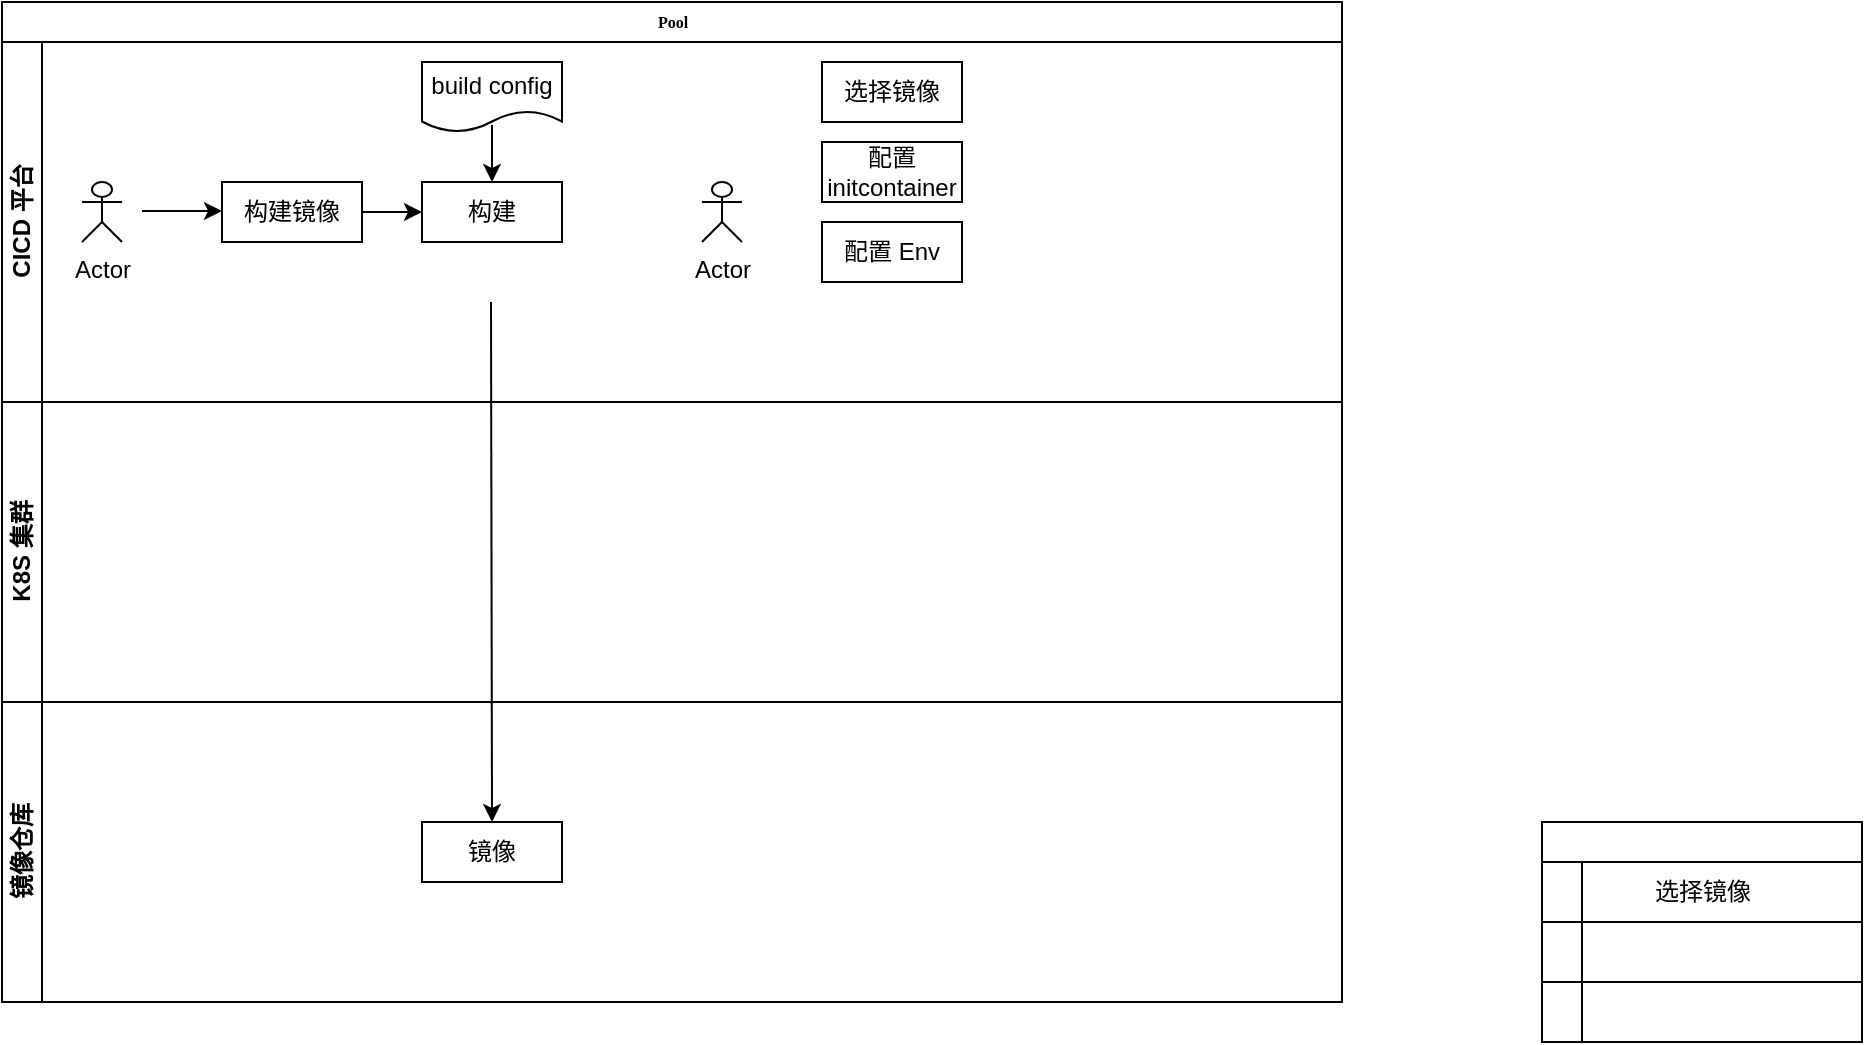 <mxfile version="20.6.0" type="github">
  <diagram name="Page-1" id="c7488fd3-1785-93aa-aadb-54a6760d102a">
    <mxGraphModel dx="946" dy="614" grid="1" gridSize="10" guides="1" tooltips="1" connect="1" arrows="1" fold="1" page="1" pageScale="1" pageWidth="1100" pageHeight="850" background="none" math="0" shadow="0">
      <root>
        <mxCell id="0" />
        <mxCell id="1" parent="0" />
        <mxCell id="2b4e8129b02d487f-1" value="Pool" style="swimlane;html=1;childLayout=stackLayout;horizontal=1;startSize=20;horizontalStack=0;rounded=0;shadow=0;labelBackgroundColor=none;strokeWidth=1;fontFamily=Verdana;fontSize=8;align=center;" parent="1" vertex="1">
          <mxGeometry x="90" y="80" width="670" height="500" as="geometry" />
        </mxCell>
        <mxCell id="2b4e8129b02d487f-2" value="CICD 平台" style="swimlane;html=1;startSize=20;horizontal=0;" parent="2b4e8129b02d487f-1" vertex="1">
          <mxGeometry y="20" width="670" height="180" as="geometry" />
        </mxCell>
        <mxCell id="LBiqWSKvaIRxEotlT_i5-7" value="Actor" style="shape=umlActor;verticalLabelPosition=bottom;verticalAlign=top;html=1;outlineConnect=0;" vertex="1" parent="2b4e8129b02d487f-2">
          <mxGeometry x="40" y="70" width="20" height="30" as="geometry" />
        </mxCell>
        <mxCell id="LBiqWSKvaIRxEotlT_i5-13" value="构建镜像" style="rounded=0;whiteSpace=wrap;html=1;" vertex="1" parent="2b4e8129b02d487f-2">
          <mxGeometry x="110" y="70" width="70" height="30" as="geometry" />
        </mxCell>
        <mxCell id="LBiqWSKvaIRxEotlT_i5-14" value="" style="endArrow=classic;html=1;rounded=0;" edge="1" parent="2b4e8129b02d487f-2">
          <mxGeometry width="50" height="50" relative="1" as="geometry">
            <mxPoint x="70" y="84.5" as="sourcePoint" />
            <mxPoint x="110" y="84.5" as="targetPoint" />
            <Array as="points" />
          </mxGeometry>
        </mxCell>
        <mxCell id="LBiqWSKvaIRxEotlT_i5-22" value="Actor" style="shape=umlActor;verticalLabelPosition=bottom;verticalAlign=top;html=1;outlineConnect=0;" vertex="1" parent="2b4e8129b02d487f-2">
          <mxGeometry x="350" y="70" width="20" height="30" as="geometry" />
        </mxCell>
        <mxCell id="LBiqWSKvaIRxEotlT_i5-23" value="build config" style="shape=document;whiteSpace=wrap;html=1;boundedLbl=1;" vertex="1" parent="2b4e8129b02d487f-2">
          <mxGeometry x="210" y="10" width="70" height="35" as="geometry" />
        </mxCell>
        <mxCell id="LBiqWSKvaIRxEotlT_i5-36" value="构建" style="rounded=0;whiteSpace=wrap;html=1;" vertex="1" parent="2b4e8129b02d487f-2">
          <mxGeometry x="210" y="70" width="70" height="30" as="geometry" />
        </mxCell>
        <mxCell id="LBiqWSKvaIRxEotlT_i5-37" value="" style="endArrow=classic;html=1;rounded=0;exitX=1;exitY=0.5;exitDx=0;exitDy=0;entryX=0;entryY=0.5;entryDx=0;entryDy=0;" edge="1" parent="2b4e8129b02d487f-2" source="LBiqWSKvaIRxEotlT_i5-13" target="LBiqWSKvaIRxEotlT_i5-36">
          <mxGeometry width="50" height="50" relative="1" as="geometry">
            <mxPoint x="210" y="130" as="sourcePoint" />
            <mxPoint x="250" y="130" as="targetPoint" />
            <Array as="points" />
          </mxGeometry>
        </mxCell>
        <mxCell id="LBiqWSKvaIRxEotlT_i5-38" value="" style="endArrow=classic;html=1;rounded=0;exitX=0.5;exitY=0.9;exitDx=0;exitDy=0;exitPerimeter=0;entryX=0.5;entryY=0;entryDx=0;entryDy=0;" edge="1" parent="2b4e8129b02d487f-2" source="LBiqWSKvaIRxEotlT_i5-23" target="LBiqWSKvaIRxEotlT_i5-36">
          <mxGeometry width="50" height="50" relative="1" as="geometry">
            <mxPoint x="300" y="220" as="sourcePoint" />
            <mxPoint x="340" y="220" as="targetPoint" />
            <Array as="points" />
          </mxGeometry>
        </mxCell>
        <mxCell id="LBiqWSKvaIRxEotlT_i5-61" value="选择镜像" style="rounded=0;whiteSpace=wrap;html=1;" vertex="1" parent="2b4e8129b02d487f-2">
          <mxGeometry x="410" y="10" width="70" height="30" as="geometry" />
        </mxCell>
        <mxCell id="LBiqWSKvaIRxEotlT_i5-62" value="配置initcontainer" style="rounded=0;whiteSpace=wrap;html=1;" vertex="1" parent="2b4e8129b02d487f-2">
          <mxGeometry x="410" y="50" width="70" height="30" as="geometry" />
        </mxCell>
        <mxCell id="LBiqWSKvaIRxEotlT_i5-74" value="配置 Env" style="rounded=0;whiteSpace=wrap;html=1;" vertex="1" parent="2b4e8129b02d487f-2">
          <mxGeometry x="410" y="90" width="70" height="30" as="geometry" />
        </mxCell>
        <mxCell id="2b4e8129b02d487f-3" value="K8S 集群" style="swimlane;html=1;startSize=20;horizontal=0;" parent="2b4e8129b02d487f-1" vertex="1">
          <mxGeometry y="200" width="670" height="150" as="geometry" />
        </mxCell>
        <mxCell id="LBiqWSKvaIRxEotlT_i5-17" value="" style="endArrow=classic;html=1;rounded=0;" edge="1" parent="2b4e8129b02d487f-3">
          <mxGeometry width="50" height="50" relative="1" as="geometry">
            <mxPoint x="244.5" y="-50" as="sourcePoint" />
            <mxPoint x="245" y="210" as="targetPoint" />
          </mxGeometry>
        </mxCell>
        <mxCell id="2b4e8129b02d487f-4" value="镜像仓库" style="swimlane;html=1;startSize=20;horizontal=0;" parent="2b4e8129b02d487f-1" vertex="1">
          <mxGeometry y="350" width="670" height="150" as="geometry" />
        </mxCell>
        <mxCell id="LBiqWSKvaIRxEotlT_i5-16" value="镜像" style="rounded=0;whiteSpace=wrap;html=1;" vertex="1" parent="2b4e8129b02d487f-4">
          <mxGeometry x="210" y="60" width="70" height="30" as="geometry" />
        </mxCell>
        <mxCell id="LBiqWSKvaIRxEotlT_i5-43" value="" style="swimlane;childLayout=stackLayout;resizeParent=1;resizeParentMax=0;horizontal=1;startSize=20;horizontalStack=0;html=1;" vertex="1" parent="1">
          <mxGeometry x="860" y="490" width="160" height="110" as="geometry" />
        </mxCell>
        <mxCell id="LBiqWSKvaIRxEotlT_i5-44" value="" style="swimlane;startSize=20;horizontal=0;html=1;" vertex="1" parent="LBiqWSKvaIRxEotlT_i5-43">
          <mxGeometry y="20" width="160" height="30" as="geometry" />
        </mxCell>
        <mxCell id="LBiqWSKvaIRxEotlT_i5-56" value="选择镜像" style="text;html=1;align=center;verticalAlign=middle;resizable=0;points=[];autosize=1;strokeColor=none;fillColor=none;" vertex="1" parent="LBiqWSKvaIRxEotlT_i5-44">
          <mxGeometry x="45" width="70" height="30" as="geometry" />
        </mxCell>
        <mxCell id="LBiqWSKvaIRxEotlT_i5-46" value="" style="swimlane;startSize=20;horizontal=0;html=1;" vertex="1" parent="LBiqWSKvaIRxEotlT_i5-43">
          <mxGeometry y="50" width="160" height="30" as="geometry" />
        </mxCell>
        <mxCell id="LBiqWSKvaIRxEotlT_i5-57" value="" style="swimlane;startSize=20;horizontal=0;html=1;" vertex="1" parent="LBiqWSKvaIRxEotlT_i5-43">
          <mxGeometry y="80" width="160" height="30" as="geometry" />
        </mxCell>
      </root>
    </mxGraphModel>
  </diagram>
</mxfile>
